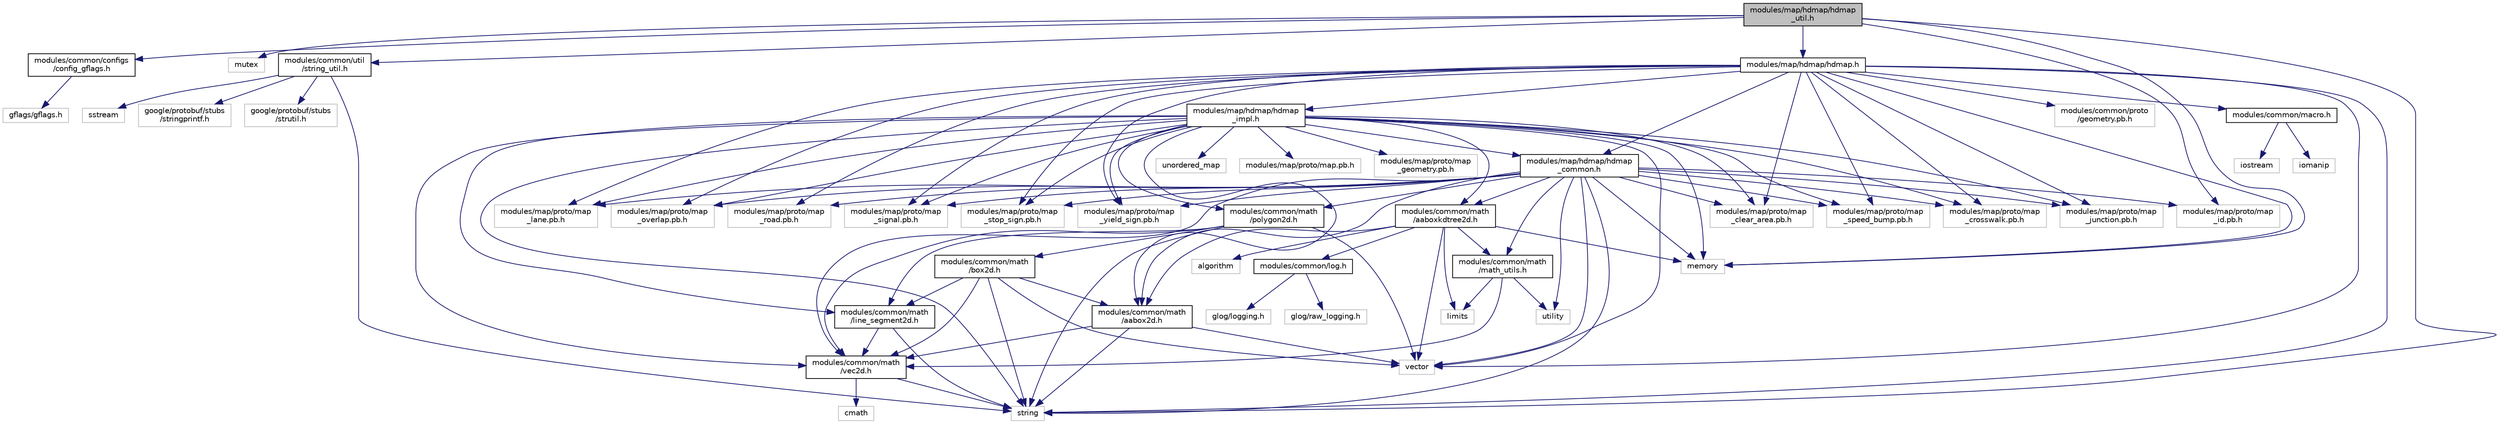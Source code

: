 digraph "modules/map/hdmap/hdmap_util.h"
{
  edge [fontname="Helvetica",fontsize="10",labelfontname="Helvetica",labelfontsize="10"];
  node [fontname="Helvetica",fontsize="10",shape=record];
  Node1 [label="modules/map/hdmap/hdmap\l_util.h",height=0.2,width=0.4,color="black", fillcolor="grey75", style="filled" fontcolor="black"];
  Node1 -> Node2 [color="midnightblue",fontsize="10",style="solid",fontname="Helvetica"];
  Node2 [label="memory",height=0.2,width=0.4,color="grey75", fillcolor="white", style="filled"];
  Node1 -> Node3 [color="midnightblue",fontsize="10",style="solid",fontname="Helvetica"];
  Node3 [label="mutex",height=0.2,width=0.4,color="grey75", fillcolor="white", style="filled"];
  Node1 -> Node4 [color="midnightblue",fontsize="10",style="solid",fontname="Helvetica"];
  Node4 [label="string",height=0.2,width=0.4,color="grey75", fillcolor="white", style="filled"];
  Node1 -> Node5 [color="midnightblue",fontsize="10",style="solid",fontname="Helvetica"];
  Node5 [label="modules/common/configs\l/config_gflags.h",height=0.2,width=0.4,color="black", fillcolor="white", style="filled",URL="$config__gflags_8h.html"];
  Node5 -> Node6 [color="midnightblue",fontsize="10",style="solid",fontname="Helvetica"];
  Node6 [label="gflags/gflags.h",height=0.2,width=0.4,color="grey75", fillcolor="white", style="filled"];
  Node1 -> Node7 [color="midnightblue",fontsize="10",style="solid",fontname="Helvetica"];
  Node7 [label="modules/common/util\l/string_util.h",height=0.2,width=0.4,color="black", fillcolor="white", style="filled",URL="$string__util_8h.html",tooltip="Some string util functions. "];
  Node7 -> Node8 [color="midnightblue",fontsize="10",style="solid",fontname="Helvetica"];
  Node8 [label="sstream",height=0.2,width=0.4,color="grey75", fillcolor="white", style="filled"];
  Node7 -> Node4 [color="midnightblue",fontsize="10",style="solid",fontname="Helvetica"];
  Node7 -> Node9 [color="midnightblue",fontsize="10",style="solid",fontname="Helvetica"];
  Node9 [label="google/protobuf/stubs\l/stringprintf.h",height=0.2,width=0.4,color="grey75", fillcolor="white", style="filled"];
  Node7 -> Node10 [color="midnightblue",fontsize="10",style="solid",fontname="Helvetica"];
  Node10 [label="google/protobuf/stubs\l/strutil.h",height=0.2,width=0.4,color="grey75", fillcolor="white", style="filled"];
  Node1 -> Node11 [color="midnightblue",fontsize="10",style="solid",fontname="Helvetica"];
  Node11 [label="modules/map/hdmap/hdmap.h",height=0.2,width=0.4,color="black", fillcolor="white", style="filled",URL="$hdmap_8h.html"];
  Node11 -> Node2 [color="midnightblue",fontsize="10",style="solid",fontname="Helvetica"];
  Node11 -> Node4 [color="midnightblue",fontsize="10",style="solid",fontname="Helvetica"];
  Node11 -> Node12 [color="midnightblue",fontsize="10",style="solid",fontname="Helvetica"];
  Node12 [label="vector",height=0.2,width=0.4,color="grey75", fillcolor="white", style="filled"];
  Node11 -> Node13 [color="midnightblue",fontsize="10",style="solid",fontname="Helvetica"];
  Node13 [label="modules/common/macro.h",height=0.2,width=0.4,color="black", fillcolor="white", style="filled",URL="$macro_8h.html"];
  Node13 -> Node14 [color="midnightblue",fontsize="10",style="solid",fontname="Helvetica"];
  Node14 [label="iostream",height=0.2,width=0.4,color="grey75", fillcolor="white", style="filled"];
  Node13 -> Node15 [color="midnightblue",fontsize="10",style="solid",fontname="Helvetica"];
  Node15 [label="iomanip",height=0.2,width=0.4,color="grey75", fillcolor="white", style="filled"];
  Node11 -> Node16 [color="midnightblue",fontsize="10",style="solid",fontname="Helvetica"];
  Node16 [label="modules/common/proto\l/geometry.pb.h",height=0.2,width=0.4,color="grey75", fillcolor="white", style="filled"];
  Node11 -> Node17 [color="midnightblue",fontsize="10",style="solid",fontname="Helvetica"];
  Node17 [label="modules/map/hdmap/hdmap\l_common.h",height=0.2,width=0.4,color="black", fillcolor="white", style="filled",URL="$hdmap__common_8h.html"];
  Node17 -> Node2 [color="midnightblue",fontsize="10",style="solid",fontname="Helvetica"];
  Node17 -> Node4 [color="midnightblue",fontsize="10",style="solid",fontname="Helvetica"];
  Node17 -> Node18 [color="midnightblue",fontsize="10",style="solid",fontname="Helvetica"];
  Node18 [label="utility",height=0.2,width=0.4,color="grey75", fillcolor="white", style="filled"];
  Node17 -> Node12 [color="midnightblue",fontsize="10",style="solid",fontname="Helvetica"];
  Node17 -> Node19 [color="midnightblue",fontsize="10",style="solid",fontname="Helvetica"];
  Node19 [label="modules/common/math\l/aabox2d.h",height=0.2,width=0.4,color="black", fillcolor="white", style="filled",URL="$aabox2d_8h.html",tooltip="Defines the AABox2d class. "];
  Node19 -> Node4 [color="midnightblue",fontsize="10",style="solid",fontname="Helvetica"];
  Node19 -> Node12 [color="midnightblue",fontsize="10",style="solid",fontname="Helvetica"];
  Node19 -> Node20 [color="midnightblue",fontsize="10",style="solid",fontname="Helvetica"];
  Node20 [label="modules/common/math\l/vec2d.h",height=0.2,width=0.4,color="black", fillcolor="white", style="filled",URL="$vec2d_8h.html",tooltip="Defines the Vec2d class. "];
  Node20 -> Node21 [color="midnightblue",fontsize="10",style="solid",fontname="Helvetica"];
  Node21 [label="cmath",height=0.2,width=0.4,color="grey75", fillcolor="white", style="filled"];
  Node20 -> Node4 [color="midnightblue",fontsize="10",style="solid",fontname="Helvetica"];
  Node17 -> Node22 [color="midnightblue",fontsize="10",style="solid",fontname="Helvetica"];
  Node22 [label="modules/common/math\l/aaboxkdtree2d.h",height=0.2,width=0.4,color="black", fillcolor="white", style="filled",URL="$aaboxkdtree2d_8h.html",tooltip="Defines the templated AABoxKDTree2dNode class. "];
  Node22 -> Node23 [color="midnightblue",fontsize="10",style="solid",fontname="Helvetica"];
  Node23 [label="algorithm",height=0.2,width=0.4,color="grey75", fillcolor="white", style="filled"];
  Node22 -> Node24 [color="midnightblue",fontsize="10",style="solid",fontname="Helvetica"];
  Node24 [label="limits",height=0.2,width=0.4,color="grey75", fillcolor="white", style="filled"];
  Node22 -> Node2 [color="midnightblue",fontsize="10",style="solid",fontname="Helvetica"];
  Node22 -> Node12 [color="midnightblue",fontsize="10",style="solid",fontname="Helvetica"];
  Node22 -> Node25 [color="midnightblue",fontsize="10",style="solid",fontname="Helvetica"];
  Node25 [label="modules/common/log.h",height=0.2,width=0.4,color="black", fillcolor="white", style="filled",URL="$log_8h.html"];
  Node25 -> Node26 [color="midnightblue",fontsize="10",style="solid",fontname="Helvetica"];
  Node26 [label="glog/logging.h",height=0.2,width=0.4,color="grey75", fillcolor="white", style="filled"];
  Node25 -> Node27 [color="midnightblue",fontsize="10",style="solid",fontname="Helvetica"];
  Node27 [label="glog/raw_logging.h",height=0.2,width=0.4,color="grey75", fillcolor="white", style="filled"];
  Node22 -> Node19 [color="midnightblue",fontsize="10",style="solid",fontname="Helvetica"];
  Node22 -> Node28 [color="midnightblue",fontsize="10",style="solid",fontname="Helvetica"];
  Node28 [label="modules/common/math\l/math_utils.h",height=0.2,width=0.4,color="black", fillcolor="white", style="filled",URL="$math__utils_8h.html",tooltip="Math-related util functions. "];
  Node28 -> Node24 [color="midnightblue",fontsize="10",style="solid",fontname="Helvetica"];
  Node28 -> Node18 [color="midnightblue",fontsize="10",style="solid",fontname="Helvetica"];
  Node28 -> Node20 [color="midnightblue",fontsize="10",style="solid",fontname="Helvetica"];
  Node17 -> Node28 [color="midnightblue",fontsize="10",style="solid",fontname="Helvetica"];
  Node17 -> Node29 [color="midnightblue",fontsize="10",style="solid",fontname="Helvetica"];
  Node29 [label="modules/common/math\l/polygon2d.h",height=0.2,width=0.4,color="black", fillcolor="white", style="filled",URL="$polygon2d_8h.html",tooltip="Define the Polygon2d class. "];
  Node29 -> Node4 [color="midnightblue",fontsize="10",style="solid",fontname="Helvetica"];
  Node29 -> Node12 [color="midnightblue",fontsize="10",style="solid",fontname="Helvetica"];
  Node29 -> Node30 [color="midnightblue",fontsize="10",style="solid",fontname="Helvetica"];
  Node30 [label="modules/common/math\l/box2d.h",height=0.2,width=0.4,color="black", fillcolor="white", style="filled",URL="$box2d_8h.html",tooltip="The class of Box2d. Here, the x/y axes are respectively Forward/Left, as opposed to what happens in e..."];
  Node30 -> Node4 [color="midnightblue",fontsize="10",style="solid",fontname="Helvetica"];
  Node30 -> Node12 [color="midnightblue",fontsize="10",style="solid",fontname="Helvetica"];
  Node30 -> Node19 [color="midnightblue",fontsize="10",style="solid",fontname="Helvetica"];
  Node30 -> Node31 [color="midnightblue",fontsize="10",style="solid",fontname="Helvetica"];
  Node31 [label="modules/common/math\l/line_segment2d.h",height=0.2,width=0.4,color="black", fillcolor="white", style="filled",URL="$line__segment2d_8h.html",tooltip="Define the LineSegment2d class. "];
  Node31 -> Node4 [color="midnightblue",fontsize="10",style="solid",fontname="Helvetica"];
  Node31 -> Node20 [color="midnightblue",fontsize="10",style="solid",fontname="Helvetica"];
  Node30 -> Node20 [color="midnightblue",fontsize="10",style="solid",fontname="Helvetica"];
  Node29 -> Node31 [color="midnightblue",fontsize="10",style="solid",fontname="Helvetica"];
  Node29 -> Node20 [color="midnightblue",fontsize="10",style="solid",fontname="Helvetica"];
  Node17 -> Node20 [color="midnightblue",fontsize="10",style="solid",fontname="Helvetica"];
  Node17 -> Node32 [color="midnightblue",fontsize="10",style="solid",fontname="Helvetica"];
  Node32 [label="modules/map/proto/map\l_crosswalk.pb.h",height=0.2,width=0.4,color="grey75", fillcolor="white", style="filled"];
  Node17 -> Node33 [color="midnightblue",fontsize="10",style="solid",fontname="Helvetica"];
  Node33 [label="modules/map/proto/map\l_id.pb.h",height=0.2,width=0.4,color="grey75", fillcolor="white", style="filled"];
  Node17 -> Node34 [color="midnightblue",fontsize="10",style="solid",fontname="Helvetica"];
  Node34 [label="modules/map/proto/map\l_junction.pb.h",height=0.2,width=0.4,color="grey75", fillcolor="white", style="filled"];
  Node17 -> Node35 [color="midnightblue",fontsize="10",style="solid",fontname="Helvetica"];
  Node35 [label="modules/map/proto/map\l_lane.pb.h",height=0.2,width=0.4,color="grey75", fillcolor="white", style="filled"];
  Node17 -> Node36 [color="midnightblue",fontsize="10",style="solid",fontname="Helvetica"];
  Node36 [label="modules/map/proto/map\l_overlap.pb.h",height=0.2,width=0.4,color="grey75", fillcolor="white", style="filled"];
  Node17 -> Node37 [color="midnightblue",fontsize="10",style="solid",fontname="Helvetica"];
  Node37 [label="modules/map/proto/map\l_road.pb.h",height=0.2,width=0.4,color="grey75", fillcolor="white", style="filled"];
  Node17 -> Node38 [color="midnightblue",fontsize="10",style="solid",fontname="Helvetica"];
  Node38 [label="modules/map/proto/map\l_signal.pb.h",height=0.2,width=0.4,color="grey75", fillcolor="white", style="filled"];
  Node17 -> Node39 [color="midnightblue",fontsize="10",style="solid",fontname="Helvetica"];
  Node39 [label="modules/map/proto/map\l_stop_sign.pb.h",height=0.2,width=0.4,color="grey75", fillcolor="white", style="filled"];
  Node17 -> Node40 [color="midnightblue",fontsize="10",style="solid",fontname="Helvetica"];
  Node40 [label="modules/map/proto/map\l_yield_sign.pb.h",height=0.2,width=0.4,color="grey75", fillcolor="white", style="filled"];
  Node17 -> Node41 [color="midnightblue",fontsize="10",style="solid",fontname="Helvetica"];
  Node41 [label="modules/map/proto/map\l_clear_area.pb.h",height=0.2,width=0.4,color="grey75", fillcolor="white", style="filled"];
  Node17 -> Node42 [color="midnightblue",fontsize="10",style="solid",fontname="Helvetica"];
  Node42 [label="modules/map/proto/map\l_speed_bump.pb.h",height=0.2,width=0.4,color="grey75", fillcolor="white", style="filled"];
  Node11 -> Node43 [color="midnightblue",fontsize="10",style="solid",fontname="Helvetica"];
  Node43 [label="modules/map/hdmap/hdmap\l_impl.h",height=0.2,width=0.4,color="black", fillcolor="white", style="filled",URL="$hdmap__impl_8h.html"];
  Node43 -> Node2 [color="midnightblue",fontsize="10",style="solid",fontname="Helvetica"];
  Node43 -> Node4 [color="midnightblue",fontsize="10",style="solid",fontname="Helvetica"];
  Node43 -> Node44 [color="midnightblue",fontsize="10",style="solid",fontname="Helvetica"];
  Node44 [label="unordered_map",height=0.2,width=0.4,color="grey75", fillcolor="white", style="filled"];
  Node43 -> Node12 [color="midnightblue",fontsize="10",style="solid",fontname="Helvetica"];
  Node43 -> Node19 [color="midnightblue",fontsize="10",style="solid",fontname="Helvetica"];
  Node43 -> Node22 [color="midnightblue",fontsize="10",style="solid",fontname="Helvetica"];
  Node43 -> Node31 [color="midnightblue",fontsize="10",style="solid",fontname="Helvetica"];
  Node43 -> Node29 [color="midnightblue",fontsize="10",style="solid",fontname="Helvetica"];
  Node43 -> Node20 [color="midnightblue",fontsize="10",style="solid",fontname="Helvetica"];
  Node43 -> Node17 [color="midnightblue",fontsize="10",style="solid",fontname="Helvetica"];
  Node43 -> Node45 [color="midnightblue",fontsize="10",style="solid",fontname="Helvetica"];
  Node45 [label="modules/map/proto/map.pb.h",height=0.2,width=0.4,color="grey75", fillcolor="white", style="filled"];
  Node43 -> Node32 [color="midnightblue",fontsize="10",style="solid",fontname="Helvetica"];
  Node43 -> Node46 [color="midnightblue",fontsize="10",style="solid",fontname="Helvetica"];
  Node46 [label="modules/map/proto/map\l_geometry.pb.h",height=0.2,width=0.4,color="grey75", fillcolor="white", style="filled"];
  Node43 -> Node34 [color="midnightblue",fontsize="10",style="solid",fontname="Helvetica"];
  Node43 -> Node35 [color="midnightblue",fontsize="10",style="solid",fontname="Helvetica"];
  Node43 -> Node36 [color="midnightblue",fontsize="10",style="solid",fontname="Helvetica"];
  Node43 -> Node38 [color="midnightblue",fontsize="10",style="solid",fontname="Helvetica"];
  Node43 -> Node39 [color="midnightblue",fontsize="10",style="solid",fontname="Helvetica"];
  Node43 -> Node40 [color="midnightblue",fontsize="10",style="solid",fontname="Helvetica"];
  Node43 -> Node41 [color="midnightblue",fontsize="10",style="solid",fontname="Helvetica"];
  Node43 -> Node42 [color="midnightblue",fontsize="10",style="solid",fontname="Helvetica"];
  Node11 -> Node32 [color="midnightblue",fontsize="10",style="solid",fontname="Helvetica"];
  Node11 -> Node34 [color="midnightblue",fontsize="10",style="solid",fontname="Helvetica"];
  Node11 -> Node35 [color="midnightblue",fontsize="10",style="solid",fontname="Helvetica"];
  Node11 -> Node36 [color="midnightblue",fontsize="10",style="solid",fontname="Helvetica"];
  Node11 -> Node37 [color="midnightblue",fontsize="10",style="solid",fontname="Helvetica"];
  Node11 -> Node38 [color="midnightblue",fontsize="10",style="solid",fontname="Helvetica"];
  Node11 -> Node39 [color="midnightblue",fontsize="10",style="solid",fontname="Helvetica"];
  Node11 -> Node40 [color="midnightblue",fontsize="10",style="solid",fontname="Helvetica"];
  Node11 -> Node41 [color="midnightblue",fontsize="10",style="solid",fontname="Helvetica"];
  Node11 -> Node42 [color="midnightblue",fontsize="10",style="solid",fontname="Helvetica"];
  Node1 -> Node33 [color="midnightblue",fontsize="10",style="solid",fontname="Helvetica"];
}
